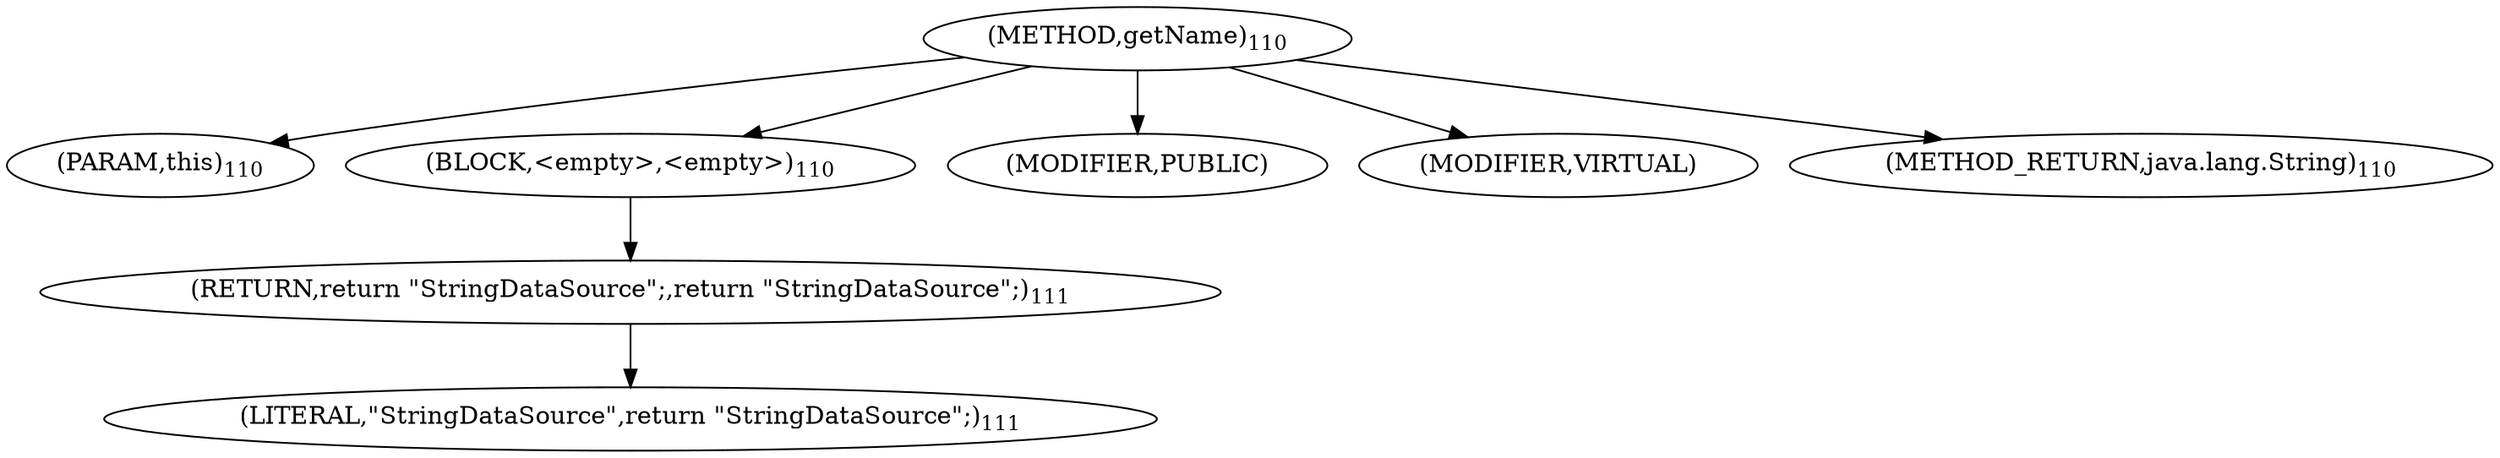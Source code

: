 digraph "getName" {  
"259" [label = <(METHOD,getName)<SUB>110</SUB>> ]
"260" [label = <(PARAM,this)<SUB>110</SUB>> ]
"261" [label = <(BLOCK,&lt;empty&gt;,&lt;empty&gt;)<SUB>110</SUB>> ]
"262" [label = <(RETURN,return &quot;StringDataSource&quot;;,return &quot;StringDataSource&quot;;)<SUB>111</SUB>> ]
"263" [label = <(LITERAL,&quot;StringDataSource&quot;,return &quot;StringDataSource&quot;;)<SUB>111</SUB>> ]
"264" [label = <(MODIFIER,PUBLIC)> ]
"265" [label = <(MODIFIER,VIRTUAL)> ]
"266" [label = <(METHOD_RETURN,java.lang.String)<SUB>110</SUB>> ]
  "259" -> "260" 
  "259" -> "261" 
  "259" -> "264" 
  "259" -> "265" 
  "259" -> "266" 
  "261" -> "262" 
  "262" -> "263" 
}
